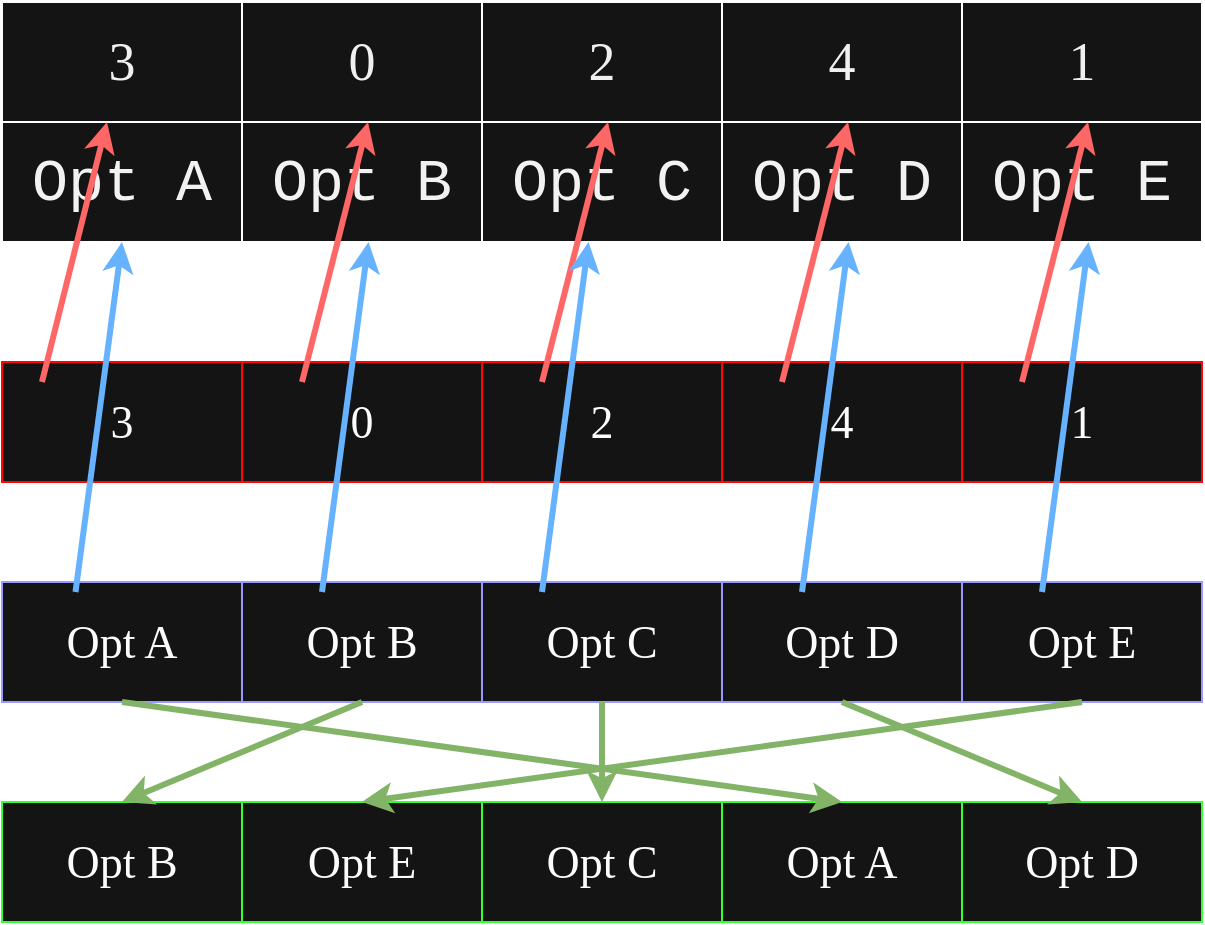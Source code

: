 <mxfile version="23.1.2" type="device">
  <diagram name="Page-1" id="Gjb4Uc7otWtmMrmFveYx">
    <mxGraphModel dx="1009" dy="550" grid="1" gridSize="10" guides="1" tooltips="1" connect="1" arrows="1" fold="1" page="1" pageScale="1" pageWidth="850" pageHeight="1100" math="0" shadow="0">
      <root>
        <mxCell id="0" />
        <mxCell id="1" parent="0" />
        <mxCell id="tRqA5FIJqz56UV0_KaKd-1" value="&lt;font color=&quot;#f2f2f2&quot; style=&quot;font-size: 30px;&quot; face=&quot;Courier New&quot;&gt;Opt A&lt;/font&gt;" style="rounded=0;whiteSpace=wrap;html=1;fillColor=#141414;strokeColor=#FFFFFF;strokeWidth=1;" vertex="1" parent="1">
          <mxGeometry x="60" y="140" width="120" height="60" as="geometry" />
        </mxCell>
        <mxCell id="tRqA5FIJqz56UV0_KaKd-2" value="&lt;font color=&quot;#f2f2f2&quot; style=&quot;font-size: 30px;&quot; face=&quot;Courier New&quot;&gt;Opt B&lt;/font&gt;" style="rounded=0;whiteSpace=wrap;html=1;fillColor=#141414;strokeColor=#FFFFFF;strokeWidth=1;" vertex="1" parent="1">
          <mxGeometry x="180" y="140" width="120" height="60" as="geometry" />
        </mxCell>
        <mxCell id="tRqA5FIJqz56UV0_KaKd-3" value="&lt;font color=&quot;#f2f2f2&quot; style=&quot;font-size: 30px;&quot; face=&quot;Courier New&quot;&gt;Opt C&lt;/font&gt;" style="rounded=0;whiteSpace=wrap;html=1;fillColor=#141414;strokeColor=#FFFFFF;strokeWidth=1;" vertex="1" parent="1">
          <mxGeometry x="300" y="140" width="120" height="60" as="geometry" />
        </mxCell>
        <mxCell id="tRqA5FIJqz56UV0_KaKd-4" value="&lt;font color=&quot;#f2f2f2&quot; style=&quot;font-size: 30px;&quot; face=&quot;Courier New&quot;&gt;Opt D&lt;/font&gt;" style="rounded=0;whiteSpace=wrap;html=1;fillColor=#141414;strokeColor=#FFFFFF;strokeWidth=1;" vertex="1" parent="1">
          <mxGeometry x="420" y="140" width="120" height="60" as="geometry" />
        </mxCell>
        <mxCell id="tRqA5FIJqz56UV0_KaKd-5" value="&lt;font color=&quot;#f2f2f2&quot; style=&quot;font-size: 30px;&quot; face=&quot;Courier New&quot;&gt;Opt E&lt;/font&gt;" style="rounded=0;whiteSpace=wrap;html=1;fillColor=#141414;strokeColor=#FFFFFF;strokeWidth=1;" vertex="1" parent="1">
          <mxGeometry x="540" y="140" width="120" height="60" as="geometry" />
        </mxCell>
        <mxCell id="tRqA5FIJqz56UV0_KaKd-6" value="&lt;font style=&quot;font-size: 27px;&quot;&gt;3&lt;/font&gt;" style="rounded=0;whiteSpace=wrap;html=1;fillColor=#141414;strokeColor=#FFFFFF;strokeWidth=1;fontFamily=Georgia;fontSize=27;fontColor=#F0F0F0;" vertex="1" parent="1">
          <mxGeometry x="60" y="80" width="120" height="60" as="geometry" />
        </mxCell>
        <mxCell id="tRqA5FIJqz56UV0_KaKd-7" value="0" style="rounded=0;whiteSpace=wrap;html=1;fillColor=#141414;strokeColor=#FFFFFF;strokeWidth=1;fontFamily=Georgia;fontSize=27;fontColor=#F0F0F0;" vertex="1" parent="1">
          <mxGeometry x="180" y="80" width="120" height="60" as="geometry" />
        </mxCell>
        <mxCell id="tRqA5FIJqz56UV0_KaKd-8" value="2" style="rounded=0;whiteSpace=wrap;html=1;fillColor=#141414;strokeColor=#FFFFFF;strokeWidth=1;fontFamily=Georgia;fontSize=27;fontColor=#F0F0F0;" vertex="1" parent="1">
          <mxGeometry x="300" y="80" width="120" height="60" as="geometry" />
        </mxCell>
        <mxCell id="tRqA5FIJqz56UV0_KaKd-9" value="4" style="rounded=0;whiteSpace=wrap;html=1;fillColor=#141414;strokeColor=#FFFFFF;strokeWidth=1;fontFamily=Georgia;fontSize=27;fontColor=#F0F0F0;" vertex="1" parent="1">
          <mxGeometry x="420" y="80" width="120" height="60" as="geometry" />
        </mxCell>
        <mxCell id="tRqA5FIJqz56UV0_KaKd-10" value="1" style="rounded=0;whiteSpace=wrap;html=1;fillColor=#141414;strokeColor=#FFFFFF;strokeWidth=1;fontFamily=Georgia;fontSize=27;fontColor=#F0F0F0;" vertex="1" parent="1">
          <mxGeometry x="540" y="80" width="120" height="60" as="geometry" />
        </mxCell>
        <mxCell id="tRqA5FIJqz56UV0_KaKd-12" value="&lt;font style=&quot;font-size: 23px;&quot; face=&quot;Georgia&quot; color=&quot;#fcfcfc&quot;&gt;3&lt;/font&gt;" style="rounded=0;whiteSpace=wrap;html=1;fillColor=#141414;strokeColor=#FF0505;strokeWidth=1;" vertex="1" parent="1">
          <mxGeometry x="60" y="260" width="120" height="60" as="geometry" />
        </mxCell>
        <mxCell id="tRqA5FIJqz56UV0_KaKd-17" value="&lt;font style=&quot;font-size: 23px;&quot; face=&quot;Georgia&quot; color=&quot;#fcfcfc&quot;&gt;0&lt;/font&gt;" style="rounded=0;whiteSpace=wrap;html=1;fillColor=#141414;strokeColor=#FF0505;strokeWidth=1;" vertex="1" parent="1">
          <mxGeometry x="180" y="260" width="120" height="60" as="geometry" />
        </mxCell>
        <mxCell id="tRqA5FIJqz56UV0_KaKd-18" value="&lt;font style=&quot;font-size: 23px;&quot; face=&quot;Georgia&quot; color=&quot;#fcfcfc&quot;&gt;2&lt;/font&gt;" style="rounded=0;whiteSpace=wrap;html=1;fillColor=#141414;strokeColor=#FF0505;strokeWidth=1;" vertex="1" parent="1">
          <mxGeometry x="300" y="260" width="120" height="60" as="geometry" />
        </mxCell>
        <mxCell id="tRqA5FIJqz56UV0_KaKd-19" value="&lt;font style=&quot;font-size: 23px;&quot; face=&quot;Georgia&quot; color=&quot;#fcfcfc&quot;&gt;4&lt;/font&gt;" style="rounded=0;whiteSpace=wrap;html=1;fillColor=#141414;strokeColor=#FF0505;strokeWidth=1;" vertex="1" parent="1">
          <mxGeometry x="420" y="260" width="120" height="60" as="geometry" />
        </mxCell>
        <mxCell id="tRqA5FIJqz56UV0_KaKd-20" value="&lt;font style=&quot;font-size: 23px;&quot; face=&quot;Georgia&quot; color=&quot;#fcfcfc&quot;&gt;1&lt;/font&gt;" style="rounded=0;whiteSpace=wrap;html=1;fillColor=#141414;strokeColor=#FF0505;strokeWidth=1;" vertex="1" parent="1">
          <mxGeometry x="540" y="260" width="120" height="60" as="geometry" />
        </mxCell>
        <mxCell id="tRqA5FIJqz56UV0_KaKd-21" value="&lt;font style=&quot;font-size: 23px;&quot; face=&quot;Georgia&quot; color=&quot;#fcfcfc&quot;&gt;Opt A&lt;/font&gt;" style="rounded=0;whiteSpace=wrap;html=1;fillColor=#141414;strokeColor=#9999FF;strokeWidth=1;" vertex="1" parent="1">
          <mxGeometry x="60" y="370" width="120" height="60" as="geometry" />
        </mxCell>
        <mxCell id="tRqA5FIJqz56UV0_KaKd-22" value="&lt;font style=&quot;font-size: 23px;&quot; face=&quot;Georgia&quot; color=&quot;#fcfcfc&quot;&gt;Opt B&lt;/font&gt;" style="rounded=0;whiteSpace=wrap;html=1;fillColor=#141414;strokeColor=#9999FF;strokeWidth=1;" vertex="1" parent="1">
          <mxGeometry x="180" y="370" width="120" height="60" as="geometry" />
        </mxCell>
        <mxCell id="tRqA5FIJqz56UV0_KaKd-23" value="&lt;font style=&quot;font-size: 23px;&quot; face=&quot;Georgia&quot; color=&quot;#fcfcfc&quot;&gt;Opt C&lt;/font&gt;" style="rounded=0;whiteSpace=wrap;html=1;fillColor=#141414;strokeColor=#9999FF;strokeWidth=1;" vertex="1" parent="1">
          <mxGeometry x="300" y="370" width="120" height="60" as="geometry" />
        </mxCell>
        <mxCell id="tRqA5FIJqz56UV0_KaKd-24" value="&lt;font style=&quot;font-size: 23px;&quot; face=&quot;Georgia&quot; color=&quot;#fcfcfc&quot;&gt;Opt D&lt;/font&gt;" style="rounded=0;whiteSpace=wrap;html=1;fillColor=#141414;strokeColor=#9999FF;strokeWidth=1;" vertex="1" parent="1">
          <mxGeometry x="420" y="370" width="120" height="60" as="geometry" />
        </mxCell>
        <mxCell id="tRqA5FIJqz56UV0_KaKd-25" value="&lt;font style=&quot;font-size: 23px;&quot; face=&quot;Georgia&quot; color=&quot;#fcfcfc&quot;&gt;Opt E&lt;/font&gt;" style="rounded=0;whiteSpace=wrap;html=1;fillColor=#141414;strokeColor=#9999FF;strokeWidth=1;" vertex="1" parent="1">
          <mxGeometry x="540" y="370" width="120" height="60" as="geometry" />
        </mxCell>
        <mxCell id="tRqA5FIJqz56UV0_KaKd-26" value="&lt;font style=&quot;font-size: 23px;&quot; face=&quot;Georgia&quot; color=&quot;#fcfcfc&quot;&gt;Opt B&lt;/font&gt;" style="rounded=0;whiteSpace=wrap;html=1;fillColor=#141414;strokeColor=#33FF33;strokeWidth=1;" vertex="1" parent="1">
          <mxGeometry x="60" y="480" width="120" height="60" as="geometry" />
        </mxCell>
        <mxCell id="tRqA5FIJqz56UV0_KaKd-27" value="&lt;font style=&quot;font-size: 23px;&quot; face=&quot;Georgia&quot; color=&quot;#fcfcfc&quot;&gt;Opt E&lt;/font&gt;" style="rounded=0;whiteSpace=wrap;html=1;fillColor=#141414;strokeColor=#33FF33;strokeWidth=1;" vertex="1" parent="1">
          <mxGeometry x="180" y="480" width="120" height="60" as="geometry" />
        </mxCell>
        <mxCell id="tRqA5FIJqz56UV0_KaKd-28" value="&lt;font style=&quot;font-size: 23px;&quot; face=&quot;Georgia&quot; color=&quot;#fcfcfc&quot;&gt;Opt C&lt;/font&gt;" style="rounded=0;whiteSpace=wrap;html=1;fillColor=#141414;strokeColor=#33FF33;strokeWidth=1;" vertex="1" parent="1">
          <mxGeometry x="300" y="480" width="120" height="60" as="geometry" />
        </mxCell>
        <mxCell id="tRqA5FIJqz56UV0_KaKd-29" value="&lt;font style=&quot;font-size: 23px;&quot; face=&quot;Georgia&quot; color=&quot;#fcfcfc&quot;&gt;Opt A&lt;/font&gt;" style="rounded=0;whiteSpace=wrap;html=1;fillColor=#141414;strokeColor=#33FF33;strokeWidth=1;" vertex="1" parent="1">
          <mxGeometry x="420" y="480" width="120" height="60" as="geometry" />
        </mxCell>
        <mxCell id="tRqA5FIJqz56UV0_KaKd-30" value="&lt;font style=&quot;font-size: 23px;&quot; face=&quot;Georgia&quot; color=&quot;#fcfcfc&quot;&gt;Opt D&lt;/font&gt;" style="rounded=0;whiteSpace=wrap;html=1;fillColor=#141414;strokeColor=#33FF33;strokeWidth=1;" vertex="1" parent="1">
          <mxGeometry x="540" y="480" width="120" height="60" as="geometry" />
        </mxCell>
        <mxCell id="tRqA5FIJqz56UV0_KaKd-31" value="" style="endArrow=classic;html=1;rounded=0;strokeColor=#FF6666;strokeWidth=3;" edge="1" parent="1" target="tRqA5FIJqz56UV0_KaKd-6">
          <mxGeometry width="50" height="50" relative="1" as="geometry">
            <mxPoint x="80" y="270" as="sourcePoint" />
            <mxPoint x="130" y="220" as="targetPoint" />
          </mxGeometry>
        </mxCell>
        <mxCell id="tRqA5FIJqz56UV0_KaKd-33" value="" style="endArrow=classic;html=1;rounded=0;strokeColor=#FF6666;strokeWidth=3;" edge="1" parent="1">
          <mxGeometry width="50" height="50" relative="1" as="geometry">
            <mxPoint x="210" y="270" as="sourcePoint" />
            <mxPoint x="243" y="140" as="targetPoint" />
          </mxGeometry>
        </mxCell>
        <mxCell id="tRqA5FIJqz56UV0_KaKd-34" value="" style="endArrow=classic;html=1;rounded=0;strokeColor=#FF6666;strokeWidth=3;" edge="1" parent="1">
          <mxGeometry width="50" height="50" relative="1" as="geometry">
            <mxPoint x="330" y="270" as="sourcePoint" />
            <mxPoint x="363" y="140" as="targetPoint" />
          </mxGeometry>
        </mxCell>
        <mxCell id="tRqA5FIJqz56UV0_KaKd-35" value="" style="endArrow=classic;html=1;rounded=0;strokeColor=#FF6666;strokeWidth=3;" edge="1" parent="1">
          <mxGeometry width="50" height="50" relative="1" as="geometry">
            <mxPoint x="450" y="270" as="sourcePoint" />
            <mxPoint x="483" y="140" as="targetPoint" />
          </mxGeometry>
        </mxCell>
        <mxCell id="tRqA5FIJqz56UV0_KaKd-36" value="" style="endArrow=classic;html=1;rounded=0;strokeColor=#FF6666;strokeWidth=3;" edge="1" parent="1">
          <mxGeometry width="50" height="50" relative="1" as="geometry">
            <mxPoint x="570" y="270" as="sourcePoint" />
            <mxPoint x="603" y="140" as="targetPoint" />
          </mxGeometry>
        </mxCell>
        <mxCell id="tRqA5FIJqz56UV0_KaKd-37" value="" style="endArrow=classic;html=1;rounded=0;strokeColor=#66B2FF;strokeWidth=3;entryX=0.5;entryY=1;entryDx=0;entryDy=0;" edge="1" parent="1" target="tRqA5FIJqz56UV0_KaKd-1">
          <mxGeometry width="50" height="50" relative="1" as="geometry">
            <mxPoint x="96.75" y="375" as="sourcePoint" />
            <mxPoint x="143.25" y="205" as="targetPoint" />
          </mxGeometry>
        </mxCell>
        <mxCell id="tRqA5FIJqz56UV0_KaKd-38" value="" style="endArrow=classic;html=1;rounded=0;strokeColor=#66B2FF;strokeWidth=3;entryX=0.5;entryY=1;entryDx=0;entryDy=0;" edge="1" parent="1">
          <mxGeometry width="50" height="50" relative="1" as="geometry">
            <mxPoint x="220" y="375" as="sourcePoint" />
            <mxPoint x="243.25" y="200" as="targetPoint" />
          </mxGeometry>
        </mxCell>
        <mxCell id="tRqA5FIJqz56UV0_KaKd-39" value="" style="endArrow=classic;html=1;rounded=0;strokeColor=#66B2FF;strokeWidth=3;entryX=0.5;entryY=1;entryDx=0;entryDy=0;" edge="1" parent="1">
          <mxGeometry width="50" height="50" relative="1" as="geometry">
            <mxPoint x="330" y="375" as="sourcePoint" />
            <mxPoint x="353.25" y="200" as="targetPoint" />
          </mxGeometry>
        </mxCell>
        <mxCell id="tRqA5FIJqz56UV0_KaKd-40" value="" style="endArrow=classic;html=1;rounded=0;strokeColor=#66B2FF;strokeWidth=3;entryX=0.5;entryY=1;entryDx=0;entryDy=0;" edge="1" parent="1">
          <mxGeometry width="50" height="50" relative="1" as="geometry">
            <mxPoint x="460" y="375" as="sourcePoint" />
            <mxPoint x="483.25" y="200" as="targetPoint" />
          </mxGeometry>
        </mxCell>
        <mxCell id="tRqA5FIJqz56UV0_KaKd-41" value="" style="endArrow=classic;html=1;rounded=0;strokeColor=#66B2FF;strokeWidth=3;entryX=0.5;entryY=1;entryDx=0;entryDy=0;" edge="1" parent="1">
          <mxGeometry width="50" height="50" relative="1" as="geometry">
            <mxPoint x="580" y="375" as="sourcePoint" />
            <mxPoint x="603.25" y="200" as="targetPoint" />
          </mxGeometry>
        </mxCell>
        <mxCell id="tRqA5FIJqz56UV0_KaKd-49" value="" style="endArrow=classic;html=1;rounded=0;strokeColor=#82b366;strokeWidth=3;fillColor=#d5e8d4;exitX=0.5;exitY=1;exitDx=0;exitDy=0;entryX=0.5;entryY=0;entryDx=0;entryDy=0;" edge="1" parent="1" source="tRqA5FIJqz56UV0_KaKd-21" target="tRqA5FIJqz56UV0_KaKd-29">
          <mxGeometry width="50" height="50" relative="1" as="geometry">
            <mxPoint x="710" y="435" as="sourcePoint" />
            <mxPoint x="770" y="590" as="targetPoint" />
          </mxGeometry>
        </mxCell>
        <mxCell id="tRqA5FIJqz56UV0_KaKd-50" value="" style="endArrow=classic;html=1;rounded=0;strokeColor=#82b366;strokeWidth=3;fillColor=#d5e8d4;exitX=0.5;exitY=1;exitDx=0;exitDy=0;entryX=0.5;entryY=0;entryDx=0;entryDy=0;" edge="1" parent="1" source="tRqA5FIJqz56UV0_KaKd-22" target="tRqA5FIJqz56UV0_KaKd-26">
          <mxGeometry width="50" height="50" relative="1" as="geometry">
            <mxPoint x="380" y="340" as="sourcePoint" />
            <mxPoint x="740" y="390" as="targetPoint" />
          </mxGeometry>
        </mxCell>
        <mxCell id="tRqA5FIJqz56UV0_KaKd-51" value="" style="endArrow=classic;html=1;rounded=0;strokeColor=#82b366;strokeWidth=3;fillColor=#d5e8d4;exitX=0.5;exitY=1;exitDx=0;exitDy=0;" edge="1" parent="1" source="tRqA5FIJqz56UV0_KaKd-23" target="tRqA5FIJqz56UV0_KaKd-28">
          <mxGeometry width="50" height="50" relative="1" as="geometry">
            <mxPoint x="370" y="350" as="sourcePoint" />
            <mxPoint x="730" y="400" as="targetPoint" />
          </mxGeometry>
        </mxCell>
        <mxCell id="tRqA5FIJqz56UV0_KaKd-52" value="" style="endArrow=classic;html=1;rounded=0;strokeColor=#82b366;strokeWidth=3;fillColor=#d5e8d4;exitX=0.5;exitY=1;exitDx=0;exitDy=0;entryX=0.5;entryY=0;entryDx=0;entryDy=0;" edge="1" parent="1" source="tRqA5FIJqz56UV0_KaKd-24" target="tRqA5FIJqz56UV0_KaKd-30">
          <mxGeometry width="50" height="50" relative="1" as="geometry">
            <mxPoint x="400" y="450" as="sourcePoint" />
            <mxPoint x="760" y="500" as="targetPoint" />
          </mxGeometry>
        </mxCell>
        <mxCell id="tRqA5FIJqz56UV0_KaKd-53" value="" style="endArrow=classic;html=1;rounded=0;strokeColor=#82b366;strokeWidth=3;fillColor=#d5e8d4;exitX=0.5;exitY=1;exitDx=0;exitDy=0;entryX=0.5;entryY=0;entryDx=0;entryDy=0;" edge="1" parent="1" source="tRqA5FIJqz56UV0_KaKd-25" target="tRqA5FIJqz56UV0_KaKd-27">
          <mxGeometry width="50" height="50" relative="1" as="geometry">
            <mxPoint x="160" y="470" as="sourcePoint" />
            <mxPoint x="520" y="520" as="targetPoint" />
          </mxGeometry>
        </mxCell>
      </root>
    </mxGraphModel>
  </diagram>
</mxfile>
